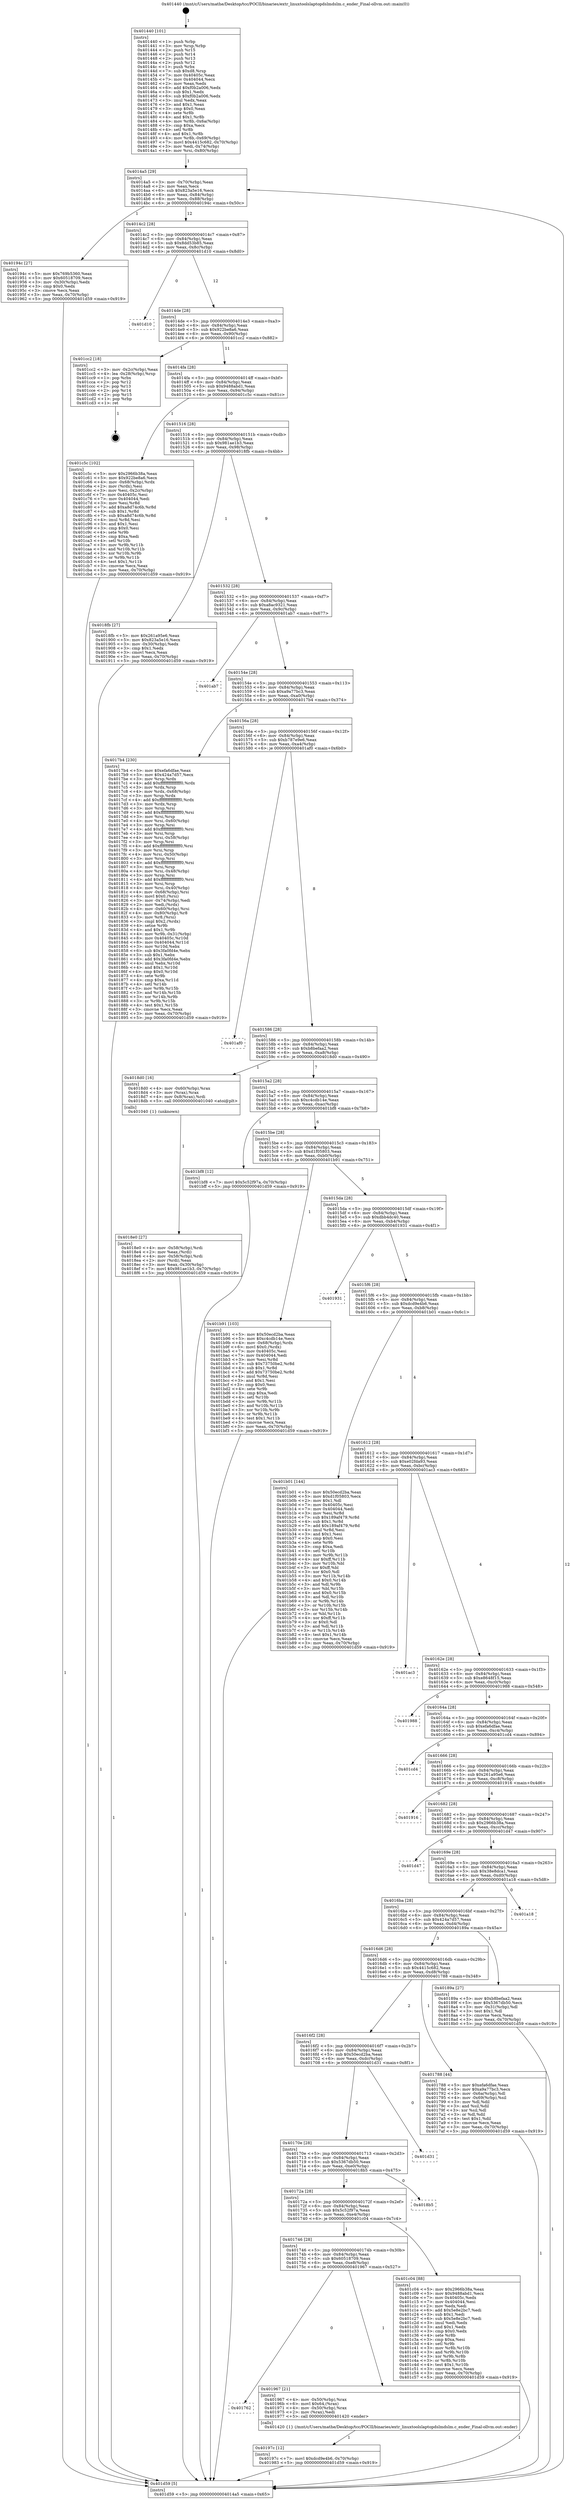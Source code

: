 digraph "0x401440" {
  label = "0x401440 (/mnt/c/Users/mathe/Desktop/tcc/POCII/binaries/extr_linuxtoolslaptopdslmdslm.c_ender_Final-ollvm.out::main(0))"
  labelloc = "t"
  node[shape=record]

  Entry [label="",width=0.3,height=0.3,shape=circle,fillcolor=black,style=filled]
  "0x4014a5" [label="{
     0x4014a5 [29]\l
     | [instrs]\l
     &nbsp;&nbsp;0x4014a5 \<+3\>: mov -0x70(%rbp),%eax\l
     &nbsp;&nbsp;0x4014a8 \<+2\>: mov %eax,%ecx\l
     &nbsp;&nbsp;0x4014aa \<+6\>: sub $0x823a5e16,%ecx\l
     &nbsp;&nbsp;0x4014b0 \<+6\>: mov %eax,-0x84(%rbp)\l
     &nbsp;&nbsp;0x4014b6 \<+6\>: mov %ecx,-0x88(%rbp)\l
     &nbsp;&nbsp;0x4014bc \<+6\>: je 000000000040194c \<main+0x50c\>\l
  }"]
  "0x40194c" [label="{
     0x40194c [27]\l
     | [instrs]\l
     &nbsp;&nbsp;0x40194c \<+5\>: mov $0x769b5360,%eax\l
     &nbsp;&nbsp;0x401951 \<+5\>: mov $0x60518709,%ecx\l
     &nbsp;&nbsp;0x401956 \<+3\>: mov -0x30(%rbp),%edx\l
     &nbsp;&nbsp;0x401959 \<+3\>: cmp $0x0,%edx\l
     &nbsp;&nbsp;0x40195c \<+3\>: cmove %ecx,%eax\l
     &nbsp;&nbsp;0x40195f \<+3\>: mov %eax,-0x70(%rbp)\l
     &nbsp;&nbsp;0x401962 \<+5\>: jmp 0000000000401d59 \<main+0x919\>\l
  }"]
  "0x4014c2" [label="{
     0x4014c2 [28]\l
     | [instrs]\l
     &nbsp;&nbsp;0x4014c2 \<+5\>: jmp 00000000004014c7 \<main+0x87\>\l
     &nbsp;&nbsp;0x4014c7 \<+6\>: mov -0x84(%rbp),%eax\l
     &nbsp;&nbsp;0x4014cd \<+5\>: sub $0x8dd53b85,%eax\l
     &nbsp;&nbsp;0x4014d2 \<+6\>: mov %eax,-0x8c(%rbp)\l
     &nbsp;&nbsp;0x4014d8 \<+6\>: je 0000000000401d10 \<main+0x8d0\>\l
  }"]
  Exit [label="",width=0.3,height=0.3,shape=circle,fillcolor=black,style=filled,peripheries=2]
  "0x401d10" [label="{
     0x401d10\l
  }", style=dashed]
  "0x4014de" [label="{
     0x4014de [28]\l
     | [instrs]\l
     &nbsp;&nbsp;0x4014de \<+5\>: jmp 00000000004014e3 \<main+0xa3\>\l
     &nbsp;&nbsp;0x4014e3 \<+6\>: mov -0x84(%rbp),%eax\l
     &nbsp;&nbsp;0x4014e9 \<+5\>: sub $0x922be8a6,%eax\l
     &nbsp;&nbsp;0x4014ee \<+6\>: mov %eax,-0x90(%rbp)\l
     &nbsp;&nbsp;0x4014f4 \<+6\>: je 0000000000401cc2 \<main+0x882\>\l
  }"]
  "0x40197c" [label="{
     0x40197c [12]\l
     | [instrs]\l
     &nbsp;&nbsp;0x40197c \<+7\>: movl $0xdcd9e4b6,-0x70(%rbp)\l
     &nbsp;&nbsp;0x401983 \<+5\>: jmp 0000000000401d59 \<main+0x919\>\l
  }"]
  "0x401cc2" [label="{
     0x401cc2 [18]\l
     | [instrs]\l
     &nbsp;&nbsp;0x401cc2 \<+3\>: mov -0x2c(%rbp),%eax\l
     &nbsp;&nbsp;0x401cc5 \<+4\>: lea -0x28(%rbp),%rsp\l
     &nbsp;&nbsp;0x401cc9 \<+1\>: pop %rbx\l
     &nbsp;&nbsp;0x401cca \<+2\>: pop %r12\l
     &nbsp;&nbsp;0x401ccc \<+2\>: pop %r13\l
     &nbsp;&nbsp;0x401cce \<+2\>: pop %r14\l
     &nbsp;&nbsp;0x401cd0 \<+2\>: pop %r15\l
     &nbsp;&nbsp;0x401cd2 \<+1\>: pop %rbp\l
     &nbsp;&nbsp;0x401cd3 \<+1\>: ret\l
  }"]
  "0x4014fa" [label="{
     0x4014fa [28]\l
     | [instrs]\l
     &nbsp;&nbsp;0x4014fa \<+5\>: jmp 00000000004014ff \<main+0xbf\>\l
     &nbsp;&nbsp;0x4014ff \<+6\>: mov -0x84(%rbp),%eax\l
     &nbsp;&nbsp;0x401505 \<+5\>: sub $0x9488abd1,%eax\l
     &nbsp;&nbsp;0x40150a \<+6\>: mov %eax,-0x94(%rbp)\l
     &nbsp;&nbsp;0x401510 \<+6\>: je 0000000000401c5c \<main+0x81c\>\l
  }"]
  "0x401762" [label="{
     0x401762\l
  }", style=dashed]
  "0x401c5c" [label="{
     0x401c5c [102]\l
     | [instrs]\l
     &nbsp;&nbsp;0x401c5c \<+5\>: mov $0x2966b38a,%eax\l
     &nbsp;&nbsp;0x401c61 \<+5\>: mov $0x922be8a6,%ecx\l
     &nbsp;&nbsp;0x401c66 \<+4\>: mov -0x68(%rbp),%rdx\l
     &nbsp;&nbsp;0x401c6a \<+2\>: mov (%rdx),%esi\l
     &nbsp;&nbsp;0x401c6c \<+3\>: mov %esi,-0x2c(%rbp)\l
     &nbsp;&nbsp;0x401c6f \<+7\>: mov 0x40405c,%esi\l
     &nbsp;&nbsp;0x401c76 \<+7\>: mov 0x404044,%edi\l
     &nbsp;&nbsp;0x401c7d \<+3\>: mov %esi,%r8d\l
     &nbsp;&nbsp;0x401c80 \<+7\>: add $0xa8d74c6b,%r8d\l
     &nbsp;&nbsp;0x401c87 \<+4\>: sub $0x1,%r8d\l
     &nbsp;&nbsp;0x401c8b \<+7\>: sub $0xa8d74c6b,%r8d\l
     &nbsp;&nbsp;0x401c92 \<+4\>: imul %r8d,%esi\l
     &nbsp;&nbsp;0x401c96 \<+3\>: and $0x1,%esi\l
     &nbsp;&nbsp;0x401c99 \<+3\>: cmp $0x0,%esi\l
     &nbsp;&nbsp;0x401c9c \<+4\>: sete %r9b\l
     &nbsp;&nbsp;0x401ca0 \<+3\>: cmp $0xa,%edi\l
     &nbsp;&nbsp;0x401ca3 \<+4\>: setl %r10b\l
     &nbsp;&nbsp;0x401ca7 \<+3\>: mov %r9b,%r11b\l
     &nbsp;&nbsp;0x401caa \<+3\>: and %r10b,%r11b\l
     &nbsp;&nbsp;0x401cad \<+3\>: xor %r10b,%r9b\l
     &nbsp;&nbsp;0x401cb0 \<+3\>: or %r9b,%r11b\l
     &nbsp;&nbsp;0x401cb3 \<+4\>: test $0x1,%r11b\l
     &nbsp;&nbsp;0x401cb7 \<+3\>: cmovne %ecx,%eax\l
     &nbsp;&nbsp;0x401cba \<+3\>: mov %eax,-0x70(%rbp)\l
     &nbsp;&nbsp;0x401cbd \<+5\>: jmp 0000000000401d59 \<main+0x919\>\l
  }"]
  "0x401516" [label="{
     0x401516 [28]\l
     | [instrs]\l
     &nbsp;&nbsp;0x401516 \<+5\>: jmp 000000000040151b \<main+0xdb\>\l
     &nbsp;&nbsp;0x40151b \<+6\>: mov -0x84(%rbp),%eax\l
     &nbsp;&nbsp;0x401521 \<+5\>: sub $0x981ae1b3,%eax\l
     &nbsp;&nbsp;0x401526 \<+6\>: mov %eax,-0x98(%rbp)\l
     &nbsp;&nbsp;0x40152c \<+6\>: je 00000000004018fb \<main+0x4bb\>\l
  }"]
  "0x401967" [label="{
     0x401967 [21]\l
     | [instrs]\l
     &nbsp;&nbsp;0x401967 \<+4\>: mov -0x50(%rbp),%rax\l
     &nbsp;&nbsp;0x40196b \<+6\>: movl $0x64,(%rax)\l
     &nbsp;&nbsp;0x401971 \<+4\>: mov -0x50(%rbp),%rax\l
     &nbsp;&nbsp;0x401975 \<+2\>: mov (%rax),%edi\l
     &nbsp;&nbsp;0x401977 \<+5\>: call 0000000000401420 \<ender\>\l
     | [calls]\l
     &nbsp;&nbsp;0x401420 \{1\} (/mnt/c/Users/mathe/Desktop/tcc/POCII/binaries/extr_linuxtoolslaptopdslmdslm.c_ender_Final-ollvm.out::ender)\l
  }"]
  "0x4018fb" [label="{
     0x4018fb [27]\l
     | [instrs]\l
     &nbsp;&nbsp;0x4018fb \<+5\>: mov $0x261a95e6,%eax\l
     &nbsp;&nbsp;0x401900 \<+5\>: mov $0x823a5e16,%ecx\l
     &nbsp;&nbsp;0x401905 \<+3\>: mov -0x30(%rbp),%edx\l
     &nbsp;&nbsp;0x401908 \<+3\>: cmp $0x1,%edx\l
     &nbsp;&nbsp;0x40190b \<+3\>: cmovl %ecx,%eax\l
     &nbsp;&nbsp;0x40190e \<+3\>: mov %eax,-0x70(%rbp)\l
     &nbsp;&nbsp;0x401911 \<+5\>: jmp 0000000000401d59 \<main+0x919\>\l
  }"]
  "0x401532" [label="{
     0x401532 [28]\l
     | [instrs]\l
     &nbsp;&nbsp;0x401532 \<+5\>: jmp 0000000000401537 \<main+0xf7\>\l
     &nbsp;&nbsp;0x401537 \<+6\>: mov -0x84(%rbp),%eax\l
     &nbsp;&nbsp;0x40153d \<+5\>: sub $0xa8ac9321,%eax\l
     &nbsp;&nbsp;0x401542 \<+6\>: mov %eax,-0x9c(%rbp)\l
     &nbsp;&nbsp;0x401548 \<+6\>: je 0000000000401ab7 \<main+0x677\>\l
  }"]
  "0x401746" [label="{
     0x401746 [28]\l
     | [instrs]\l
     &nbsp;&nbsp;0x401746 \<+5\>: jmp 000000000040174b \<main+0x30b\>\l
     &nbsp;&nbsp;0x40174b \<+6\>: mov -0x84(%rbp),%eax\l
     &nbsp;&nbsp;0x401751 \<+5\>: sub $0x60518709,%eax\l
     &nbsp;&nbsp;0x401756 \<+6\>: mov %eax,-0xe8(%rbp)\l
     &nbsp;&nbsp;0x40175c \<+6\>: je 0000000000401967 \<main+0x527\>\l
  }"]
  "0x401ab7" [label="{
     0x401ab7\l
  }", style=dashed]
  "0x40154e" [label="{
     0x40154e [28]\l
     | [instrs]\l
     &nbsp;&nbsp;0x40154e \<+5\>: jmp 0000000000401553 \<main+0x113\>\l
     &nbsp;&nbsp;0x401553 \<+6\>: mov -0x84(%rbp),%eax\l
     &nbsp;&nbsp;0x401559 \<+5\>: sub $0xa9a77bc3,%eax\l
     &nbsp;&nbsp;0x40155e \<+6\>: mov %eax,-0xa0(%rbp)\l
     &nbsp;&nbsp;0x401564 \<+6\>: je 00000000004017b4 \<main+0x374\>\l
  }"]
  "0x401c04" [label="{
     0x401c04 [88]\l
     | [instrs]\l
     &nbsp;&nbsp;0x401c04 \<+5\>: mov $0x2966b38a,%eax\l
     &nbsp;&nbsp;0x401c09 \<+5\>: mov $0x9488abd1,%ecx\l
     &nbsp;&nbsp;0x401c0e \<+7\>: mov 0x40405c,%edx\l
     &nbsp;&nbsp;0x401c15 \<+7\>: mov 0x404044,%esi\l
     &nbsp;&nbsp;0x401c1c \<+2\>: mov %edx,%edi\l
     &nbsp;&nbsp;0x401c1e \<+6\>: add $0x5e8e2bc7,%edi\l
     &nbsp;&nbsp;0x401c24 \<+3\>: sub $0x1,%edi\l
     &nbsp;&nbsp;0x401c27 \<+6\>: sub $0x5e8e2bc7,%edi\l
     &nbsp;&nbsp;0x401c2d \<+3\>: imul %edi,%edx\l
     &nbsp;&nbsp;0x401c30 \<+3\>: and $0x1,%edx\l
     &nbsp;&nbsp;0x401c33 \<+3\>: cmp $0x0,%edx\l
     &nbsp;&nbsp;0x401c36 \<+4\>: sete %r8b\l
     &nbsp;&nbsp;0x401c3a \<+3\>: cmp $0xa,%esi\l
     &nbsp;&nbsp;0x401c3d \<+4\>: setl %r9b\l
     &nbsp;&nbsp;0x401c41 \<+3\>: mov %r8b,%r10b\l
     &nbsp;&nbsp;0x401c44 \<+3\>: and %r9b,%r10b\l
     &nbsp;&nbsp;0x401c47 \<+3\>: xor %r9b,%r8b\l
     &nbsp;&nbsp;0x401c4a \<+3\>: or %r8b,%r10b\l
     &nbsp;&nbsp;0x401c4d \<+4\>: test $0x1,%r10b\l
     &nbsp;&nbsp;0x401c51 \<+3\>: cmovne %ecx,%eax\l
     &nbsp;&nbsp;0x401c54 \<+3\>: mov %eax,-0x70(%rbp)\l
     &nbsp;&nbsp;0x401c57 \<+5\>: jmp 0000000000401d59 \<main+0x919\>\l
  }"]
  "0x4017b4" [label="{
     0x4017b4 [230]\l
     | [instrs]\l
     &nbsp;&nbsp;0x4017b4 \<+5\>: mov $0xefa6dfae,%eax\l
     &nbsp;&nbsp;0x4017b9 \<+5\>: mov $0x424a7d57,%ecx\l
     &nbsp;&nbsp;0x4017be \<+3\>: mov %rsp,%rdx\l
     &nbsp;&nbsp;0x4017c1 \<+4\>: add $0xfffffffffffffff0,%rdx\l
     &nbsp;&nbsp;0x4017c5 \<+3\>: mov %rdx,%rsp\l
     &nbsp;&nbsp;0x4017c8 \<+4\>: mov %rdx,-0x68(%rbp)\l
     &nbsp;&nbsp;0x4017cc \<+3\>: mov %rsp,%rdx\l
     &nbsp;&nbsp;0x4017cf \<+4\>: add $0xfffffffffffffff0,%rdx\l
     &nbsp;&nbsp;0x4017d3 \<+3\>: mov %rdx,%rsp\l
     &nbsp;&nbsp;0x4017d6 \<+3\>: mov %rsp,%rsi\l
     &nbsp;&nbsp;0x4017d9 \<+4\>: add $0xfffffffffffffff0,%rsi\l
     &nbsp;&nbsp;0x4017dd \<+3\>: mov %rsi,%rsp\l
     &nbsp;&nbsp;0x4017e0 \<+4\>: mov %rsi,-0x60(%rbp)\l
     &nbsp;&nbsp;0x4017e4 \<+3\>: mov %rsp,%rsi\l
     &nbsp;&nbsp;0x4017e7 \<+4\>: add $0xfffffffffffffff0,%rsi\l
     &nbsp;&nbsp;0x4017eb \<+3\>: mov %rsi,%rsp\l
     &nbsp;&nbsp;0x4017ee \<+4\>: mov %rsi,-0x58(%rbp)\l
     &nbsp;&nbsp;0x4017f2 \<+3\>: mov %rsp,%rsi\l
     &nbsp;&nbsp;0x4017f5 \<+4\>: add $0xfffffffffffffff0,%rsi\l
     &nbsp;&nbsp;0x4017f9 \<+3\>: mov %rsi,%rsp\l
     &nbsp;&nbsp;0x4017fc \<+4\>: mov %rsi,-0x50(%rbp)\l
     &nbsp;&nbsp;0x401800 \<+3\>: mov %rsp,%rsi\l
     &nbsp;&nbsp;0x401803 \<+4\>: add $0xfffffffffffffff0,%rsi\l
     &nbsp;&nbsp;0x401807 \<+3\>: mov %rsi,%rsp\l
     &nbsp;&nbsp;0x40180a \<+4\>: mov %rsi,-0x48(%rbp)\l
     &nbsp;&nbsp;0x40180e \<+3\>: mov %rsp,%rsi\l
     &nbsp;&nbsp;0x401811 \<+4\>: add $0xfffffffffffffff0,%rsi\l
     &nbsp;&nbsp;0x401815 \<+3\>: mov %rsi,%rsp\l
     &nbsp;&nbsp;0x401818 \<+4\>: mov %rsi,-0x40(%rbp)\l
     &nbsp;&nbsp;0x40181c \<+4\>: mov -0x68(%rbp),%rsi\l
     &nbsp;&nbsp;0x401820 \<+6\>: movl $0x0,(%rsi)\l
     &nbsp;&nbsp;0x401826 \<+3\>: mov -0x74(%rbp),%edi\l
     &nbsp;&nbsp;0x401829 \<+2\>: mov %edi,(%rdx)\l
     &nbsp;&nbsp;0x40182b \<+4\>: mov -0x60(%rbp),%rsi\l
     &nbsp;&nbsp;0x40182f \<+4\>: mov -0x80(%rbp),%r8\l
     &nbsp;&nbsp;0x401833 \<+3\>: mov %r8,(%rsi)\l
     &nbsp;&nbsp;0x401836 \<+3\>: cmpl $0x2,(%rdx)\l
     &nbsp;&nbsp;0x401839 \<+4\>: setne %r9b\l
     &nbsp;&nbsp;0x40183d \<+4\>: and $0x1,%r9b\l
     &nbsp;&nbsp;0x401841 \<+4\>: mov %r9b,-0x31(%rbp)\l
     &nbsp;&nbsp;0x401845 \<+8\>: mov 0x40405c,%r10d\l
     &nbsp;&nbsp;0x40184d \<+8\>: mov 0x404044,%r11d\l
     &nbsp;&nbsp;0x401855 \<+3\>: mov %r10d,%ebx\l
     &nbsp;&nbsp;0x401858 \<+6\>: sub $0x3fa0fd4e,%ebx\l
     &nbsp;&nbsp;0x40185e \<+3\>: sub $0x1,%ebx\l
     &nbsp;&nbsp;0x401861 \<+6\>: add $0x3fa0fd4e,%ebx\l
     &nbsp;&nbsp;0x401867 \<+4\>: imul %ebx,%r10d\l
     &nbsp;&nbsp;0x40186b \<+4\>: and $0x1,%r10d\l
     &nbsp;&nbsp;0x40186f \<+4\>: cmp $0x0,%r10d\l
     &nbsp;&nbsp;0x401873 \<+4\>: sete %r9b\l
     &nbsp;&nbsp;0x401877 \<+4\>: cmp $0xa,%r11d\l
     &nbsp;&nbsp;0x40187b \<+4\>: setl %r14b\l
     &nbsp;&nbsp;0x40187f \<+3\>: mov %r9b,%r15b\l
     &nbsp;&nbsp;0x401882 \<+3\>: and %r14b,%r15b\l
     &nbsp;&nbsp;0x401885 \<+3\>: xor %r14b,%r9b\l
     &nbsp;&nbsp;0x401888 \<+3\>: or %r9b,%r15b\l
     &nbsp;&nbsp;0x40188b \<+4\>: test $0x1,%r15b\l
     &nbsp;&nbsp;0x40188f \<+3\>: cmovne %ecx,%eax\l
     &nbsp;&nbsp;0x401892 \<+3\>: mov %eax,-0x70(%rbp)\l
     &nbsp;&nbsp;0x401895 \<+5\>: jmp 0000000000401d59 \<main+0x919\>\l
  }"]
  "0x40156a" [label="{
     0x40156a [28]\l
     | [instrs]\l
     &nbsp;&nbsp;0x40156a \<+5\>: jmp 000000000040156f \<main+0x12f\>\l
     &nbsp;&nbsp;0x40156f \<+6\>: mov -0x84(%rbp),%eax\l
     &nbsp;&nbsp;0x401575 \<+5\>: sub $0xb787e9e6,%eax\l
     &nbsp;&nbsp;0x40157a \<+6\>: mov %eax,-0xa4(%rbp)\l
     &nbsp;&nbsp;0x401580 \<+6\>: je 0000000000401af0 \<main+0x6b0\>\l
  }"]
  "0x40172a" [label="{
     0x40172a [28]\l
     | [instrs]\l
     &nbsp;&nbsp;0x40172a \<+5\>: jmp 000000000040172f \<main+0x2ef\>\l
     &nbsp;&nbsp;0x40172f \<+6\>: mov -0x84(%rbp),%eax\l
     &nbsp;&nbsp;0x401735 \<+5\>: sub $0x5c52f97a,%eax\l
     &nbsp;&nbsp;0x40173a \<+6\>: mov %eax,-0xe4(%rbp)\l
     &nbsp;&nbsp;0x401740 \<+6\>: je 0000000000401c04 \<main+0x7c4\>\l
  }"]
  "0x401af0" [label="{
     0x401af0\l
  }", style=dashed]
  "0x401586" [label="{
     0x401586 [28]\l
     | [instrs]\l
     &nbsp;&nbsp;0x401586 \<+5\>: jmp 000000000040158b \<main+0x14b\>\l
     &nbsp;&nbsp;0x40158b \<+6\>: mov -0x84(%rbp),%eax\l
     &nbsp;&nbsp;0x401591 \<+5\>: sub $0xb8befaa2,%eax\l
     &nbsp;&nbsp;0x401596 \<+6\>: mov %eax,-0xa8(%rbp)\l
     &nbsp;&nbsp;0x40159c \<+6\>: je 00000000004018d0 \<main+0x490\>\l
  }"]
  "0x4018b5" [label="{
     0x4018b5\l
  }", style=dashed]
  "0x4018d0" [label="{
     0x4018d0 [16]\l
     | [instrs]\l
     &nbsp;&nbsp;0x4018d0 \<+4\>: mov -0x60(%rbp),%rax\l
     &nbsp;&nbsp;0x4018d4 \<+3\>: mov (%rax),%rax\l
     &nbsp;&nbsp;0x4018d7 \<+4\>: mov 0x8(%rax),%rdi\l
     &nbsp;&nbsp;0x4018db \<+5\>: call 0000000000401040 \<atoi@plt\>\l
     | [calls]\l
     &nbsp;&nbsp;0x401040 \{1\} (unknown)\l
  }"]
  "0x4015a2" [label="{
     0x4015a2 [28]\l
     | [instrs]\l
     &nbsp;&nbsp;0x4015a2 \<+5\>: jmp 00000000004015a7 \<main+0x167\>\l
     &nbsp;&nbsp;0x4015a7 \<+6\>: mov -0x84(%rbp),%eax\l
     &nbsp;&nbsp;0x4015ad \<+5\>: sub $0xc4cdb14e,%eax\l
     &nbsp;&nbsp;0x4015b2 \<+6\>: mov %eax,-0xac(%rbp)\l
     &nbsp;&nbsp;0x4015b8 \<+6\>: je 0000000000401bf8 \<main+0x7b8\>\l
  }"]
  "0x40170e" [label="{
     0x40170e [28]\l
     | [instrs]\l
     &nbsp;&nbsp;0x40170e \<+5\>: jmp 0000000000401713 \<main+0x2d3\>\l
     &nbsp;&nbsp;0x401713 \<+6\>: mov -0x84(%rbp),%eax\l
     &nbsp;&nbsp;0x401719 \<+5\>: sub $0x5367db50,%eax\l
     &nbsp;&nbsp;0x40171e \<+6\>: mov %eax,-0xe0(%rbp)\l
     &nbsp;&nbsp;0x401724 \<+6\>: je 00000000004018b5 \<main+0x475\>\l
  }"]
  "0x401bf8" [label="{
     0x401bf8 [12]\l
     | [instrs]\l
     &nbsp;&nbsp;0x401bf8 \<+7\>: movl $0x5c52f97a,-0x70(%rbp)\l
     &nbsp;&nbsp;0x401bff \<+5\>: jmp 0000000000401d59 \<main+0x919\>\l
  }"]
  "0x4015be" [label="{
     0x4015be [28]\l
     | [instrs]\l
     &nbsp;&nbsp;0x4015be \<+5\>: jmp 00000000004015c3 \<main+0x183\>\l
     &nbsp;&nbsp;0x4015c3 \<+6\>: mov -0x84(%rbp),%eax\l
     &nbsp;&nbsp;0x4015c9 \<+5\>: sub $0xd1f05803,%eax\l
     &nbsp;&nbsp;0x4015ce \<+6\>: mov %eax,-0xb0(%rbp)\l
     &nbsp;&nbsp;0x4015d4 \<+6\>: je 0000000000401b91 \<main+0x751\>\l
  }"]
  "0x401d31" [label="{
     0x401d31\l
  }", style=dashed]
  "0x401b91" [label="{
     0x401b91 [103]\l
     | [instrs]\l
     &nbsp;&nbsp;0x401b91 \<+5\>: mov $0x50ecd2ba,%eax\l
     &nbsp;&nbsp;0x401b96 \<+5\>: mov $0xc4cdb14e,%ecx\l
     &nbsp;&nbsp;0x401b9b \<+4\>: mov -0x68(%rbp),%rdx\l
     &nbsp;&nbsp;0x401b9f \<+6\>: movl $0x0,(%rdx)\l
     &nbsp;&nbsp;0x401ba5 \<+7\>: mov 0x40405c,%esi\l
     &nbsp;&nbsp;0x401bac \<+7\>: mov 0x404044,%edi\l
     &nbsp;&nbsp;0x401bb3 \<+3\>: mov %esi,%r8d\l
     &nbsp;&nbsp;0x401bb6 \<+7\>: sub $0x73750be2,%r8d\l
     &nbsp;&nbsp;0x401bbd \<+4\>: sub $0x1,%r8d\l
     &nbsp;&nbsp;0x401bc1 \<+7\>: add $0x73750be2,%r8d\l
     &nbsp;&nbsp;0x401bc8 \<+4\>: imul %r8d,%esi\l
     &nbsp;&nbsp;0x401bcc \<+3\>: and $0x1,%esi\l
     &nbsp;&nbsp;0x401bcf \<+3\>: cmp $0x0,%esi\l
     &nbsp;&nbsp;0x401bd2 \<+4\>: sete %r9b\l
     &nbsp;&nbsp;0x401bd6 \<+3\>: cmp $0xa,%edi\l
     &nbsp;&nbsp;0x401bd9 \<+4\>: setl %r10b\l
     &nbsp;&nbsp;0x401bdd \<+3\>: mov %r9b,%r11b\l
     &nbsp;&nbsp;0x401be0 \<+3\>: and %r10b,%r11b\l
     &nbsp;&nbsp;0x401be3 \<+3\>: xor %r10b,%r9b\l
     &nbsp;&nbsp;0x401be6 \<+3\>: or %r9b,%r11b\l
     &nbsp;&nbsp;0x401be9 \<+4\>: test $0x1,%r11b\l
     &nbsp;&nbsp;0x401bed \<+3\>: cmovne %ecx,%eax\l
     &nbsp;&nbsp;0x401bf0 \<+3\>: mov %eax,-0x70(%rbp)\l
     &nbsp;&nbsp;0x401bf3 \<+5\>: jmp 0000000000401d59 \<main+0x919\>\l
  }"]
  "0x4015da" [label="{
     0x4015da [28]\l
     | [instrs]\l
     &nbsp;&nbsp;0x4015da \<+5\>: jmp 00000000004015df \<main+0x19f\>\l
     &nbsp;&nbsp;0x4015df \<+6\>: mov -0x84(%rbp),%eax\l
     &nbsp;&nbsp;0x4015e5 \<+5\>: sub $0xdbb4dc40,%eax\l
     &nbsp;&nbsp;0x4015ea \<+6\>: mov %eax,-0xb4(%rbp)\l
     &nbsp;&nbsp;0x4015f0 \<+6\>: je 0000000000401931 \<main+0x4f1\>\l
  }"]
  "0x4018e0" [label="{
     0x4018e0 [27]\l
     | [instrs]\l
     &nbsp;&nbsp;0x4018e0 \<+4\>: mov -0x58(%rbp),%rdi\l
     &nbsp;&nbsp;0x4018e4 \<+2\>: mov %eax,(%rdi)\l
     &nbsp;&nbsp;0x4018e6 \<+4\>: mov -0x58(%rbp),%rdi\l
     &nbsp;&nbsp;0x4018ea \<+2\>: mov (%rdi),%eax\l
     &nbsp;&nbsp;0x4018ec \<+3\>: mov %eax,-0x30(%rbp)\l
     &nbsp;&nbsp;0x4018ef \<+7\>: movl $0x981ae1b3,-0x70(%rbp)\l
     &nbsp;&nbsp;0x4018f6 \<+5\>: jmp 0000000000401d59 \<main+0x919\>\l
  }"]
  "0x401931" [label="{
     0x401931\l
  }", style=dashed]
  "0x4015f6" [label="{
     0x4015f6 [28]\l
     | [instrs]\l
     &nbsp;&nbsp;0x4015f6 \<+5\>: jmp 00000000004015fb \<main+0x1bb\>\l
     &nbsp;&nbsp;0x4015fb \<+6\>: mov -0x84(%rbp),%eax\l
     &nbsp;&nbsp;0x401601 \<+5\>: sub $0xdcd9e4b6,%eax\l
     &nbsp;&nbsp;0x401606 \<+6\>: mov %eax,-0xb8(%rbp)\l
     &nbsp;&nbsp;0x40160c \<+6\>: je 0000000000401b01 \<main+0x6c1\>\l
  }"]
  "0x401440" [label="{
     0x401440 [101]\l
     | [instrs]\l
     &nbsp;&nbsp;0x401440 \<+1\>: push %rbp\l
     &nbsp;&nbsp;0x401441 \<+3\>: mov %rsp,%rbp\l
     &nbsp;&nbsp;0x401444 \<+2\>: push %r15\l
     &nbsp;&nbsp;0x401446 \<+2\>: push %r14\l
     &nbsp;&nbsp;0x401448 \<+2\>: push %r13\l
     &nbsp;&nbsp;0x40144a \<+2\>: push %r12\l
     &nbsp;&nbsp;0x40144c \<+1\>: push %rbx\l
     &nbsp;&nbsp;0x40144d \<+7\>: sub $0xd8,%rsp\l
     &nbsp;&nbsp;0x401454 \<+7\>: mov 0x40405c,%eax\l
     &nbsp;&nbsp;0x40145b \<+7\>: mov 0x404044,%ecx\l
     &nbsp;&nbsp;0x401462 \<+2\>: mov %eax,%edx\l
     &nbsp;&nbsp;0x401464 \<+6\>: add $0xf0b2a006,%edx\l
     &nbsp;&nbsp;0x40146a \<+3\>: sub $0x1,%edx\l
     &nbsp;&nbsp;0x40146d \<+6\>: sub $0xf0b2a006,%edx\l
     &nbsp;&nbsp;0x401473 \<+3\>: imul %edx,%eax\l
     &nbsp;&nbsp;0x401476 \<+3\>: and $0x1,%eax\l
     &nbsp;&nbsp;0x401479 \<+3\>: cmp $0x0,%eax\l
     &nbsp;&nbsp;0x40147c \<+4\>: sete %r8b\l
     &nbsp;&nbsp;0x401480 \<+4\>: and $0x1,%r8b\l
     &nbsp;&nbsp;0x401484 \<+4\>: mov %r8b,-0x6a(%rbp)\l
     &nbsp;&nbsp;0x401488 \<+3\>: cmp $0xa,%ecx\l
     &nbsp;&nbsp;0x40148b \<+4\>: setl %r8b\l
     &nbsp;&nbsp;0x40148f \<+4\>: and $0x1,%r8b\l
     &nbsp;&nbsp;0x401493 \<+4\>: mov %r8b,-0x69(%rbp)\l
     &nbsp;&nbsp;0x401497 \<+7\>: movl $0x4415c682,-0x70(%rbp)\l
     &nbsp;&nbsp;0x40149e \<+3\>: mov %edi,-0x74(%rbp)\l
     &nbsp;&nbsp;0x4014a1 \<+4\>: mov %rsi,-0x80(%rbp)\l
  }"]
  "0x401b01" [label="{
     0x401b01 [144]\l
     | [instrs]\l
     &nbsp;&nbsp;0x401b01 \<+5\>: mov $0x50ecd2ba,%eax\l
     &nbsp;&nbsp;0x401b06 \<+5\>: mov $0xd1f05803,%ecx\l
     &nbsp;&nbsp;0x401b0b \<+2\>: mov $0x1,%dl\l
     &nbsp;&nbsp;0x401b0d \<+7\>: mov 0x40405c,%esi\l
     &nbsp;&nbsp;0x401b14 \<+7\>: mov 0x404044,%edi\l
     &nbsp;&nbsp;0x401b1b \<+3\>: mov %esi,%r8d\l
     &nbsp;&nbsp;0x401b1e \<+7\>: sub $0x189af479,%r8d\l
     &nbsp;&nbsp;0x401b25 \<+4\>: sub $0x1,%r8d\l
     &nbsp;&nbsp;0x401b29 \<+7\>: add $0x189af479,%r8d\l
     &nbsp;&nbsp;0x401b30 \<+4\>: imul %r8d,%esi\l
     &nbsp;&nbsp;0x401b34 \<+3\>: and $0x1,%esi\l
     &nbsp;&nbsp;0x401b37 \<+3\>: cmp $0x0,%esi\l
     &nbsp;&nbsp;0x401b3a \<+4\>: sete %r9b\l
     &nbsp;&nbsp;0x401b3e \<+3\>: cmp $0xa,%edi\l
     &nbsp;&nbsp;0x401b41 \<+4\>: setl %r10b\l
     &nbsp;&nbsp;0x401b45 \<+3\>: mov %r9b,%r11b\l
     &nbsp;&nbsp;0x401b48 \<+4\>: xor $0xff,%r11b\l
     &nbsp;&nbsp;0x401b4c \<+3\>: mov %r10b,%bl\l
     &nbsp;&nbsp;0x401b4f \<+3\>: xor $0xff,%bl\l
     &nbsp;&nbsp;0x401b52 \<+3\>: xor $0x0,%dl\l
     &nbsp;&nbsp;0x401b55 \<+3\>: mov %r11b,%r14b\l
     &nbsp;&nbsp;0x401b58 \<+4\>: and $0x0,%r14b\l
     &nbsp;&nbsp;0x401b5c \<+3\>: and %dl,%r9b\l
     &nbsp;&nbsp;0x401b5f \<+3\>: mov %bl,%r15b\l
     &nbsp;&nbsp;0x401b62 \<+4\>: and $0x0,%r15b\l
     &nbsp;&nbsp;0x401b66 \<+3\>: and %dl,%r10b\l
     &nbsp;&nbsp;0x401b69 \<+3\>: or %r9b,%r14b\l
     &nbsp;&nbsp;0x401b6c \<+3\>: or %r10b,%r15b\l
     &nbsp;&nbsp;0x401b6f \<+3\>: xor %r15b,%r14b\l
     &nbsp;&nbsp;0x401b72 \<+3\>: or %bl,%r11b\l
     &nbsp;&nbsp;0x401b75 \<+4\>: xor $0xff,%r11b\l
     &nbsp;&nbsp;0x401b79 \<+3\>: or $0x0,%dl\l
     &nbsp;&nbsp;0x401b7c \<+3\>: and %dl,%r11b\l
     &nbsp;&nbsp;0x401b7f \<+3\>: or %r11b,%r14b\l
     &nbsp;&nbsp;0x401b82 \<+4\>: test $0x1,%r14b\l
     &nbsp;&nbsp;0x401b86 \<+3\>: cmovne %ecx,%eax\l
     &nbsp;&nbsp;0x401b89 \<+3\>: mov %eax,-0x70(%rbp)\l
     &nbsp;&nbsp;0x401b8c \<+5\>: jmp 0000000000401d59 \<main+0x919\>\l
  }"]
  "0x401612" [label="{
     0x401612 [28]\l
     | [instrs]\l
     &nbsp;&nbsp;0x401612 \<+5\>: jmp 0000000000401617 \<main+0x1d7\>\l
     &nbsp;&nbsp;0x401617 \<+6\>: mov -0x84(%rbp),%eax\l
     &nbsp;&nbsp;0x40161d \<+5\>: sub $0xe02fda93,%eax\l
     &nbsp;&nbsp;0x401622 \<+6\>: mov %eax,-0xbc(%rbp)\l
     &nbsp;&nbsp;0x401628 \<+6\>: je 0000000000401ac3 \<main+0x683\>\l
  }"]
  "0x401d59" [label="{
     0x401d59 [5]\l
     | [instrs]\l
     &nbsp;&nbsp;0x401d59 \<+5\>: jmp 00000000004014a5 \<main+0x65\>\l
  }"]
  "0x401ac3" [label="{
     0x401ac3\l
  }", style=dashed]
  "0x40162e" [label="{
     0x40162e [28]\l
     | [instrs]\l
     &nbsp;&nbsp;0x40162e \<+5\>: jmp 0000000000401633 \<main+0x1f3\>\l
     &nbsp;&nbsp;0x401633 \<+6\>: mov -0x84(%rbp),%eax\l
     &nbsp;&nbsp;0x401639 \<+5\>: sub $0xe8648f15,%eax\l
     &nbsp;&nbsp;0x40163e \<+6\>: mov %eax,-0xc0(%rbp)\l
     &nbsp;&nbsp;0x401644 \<+6\>: je 0000000000401988 \<main+0x548\>\l
  }"]
  "0x4016f2" [label="{
     0x4016f2 [28]\l
     | [instrs]\l
     &nbsp;&nbsp;0x4016f2 \<+5\>: jmp 00000000004016f7 \<main+0x2b7\>\l
     &nbsp;&nbsp;0x4016f7 \<+6\>: mov -0x84(%rbp),%eax\l
     &nbsp;&nbsp;0x4016fd \<+5\>: sub $0x50ecd2ba,%eax\l
     &nbsp;&nbsp;0x401702 \<+6\>: mov %eax,-0xdc(%rbp)\l
     &nbsp;&nbsp;0x401708 \<+6\>: je 0000000000401d31 \<main+0x8f1\>\l
  }"]
  "0x401988" [label="{
     0x401988\l
  }", style=dashed]
  "0x40164a" [label="{
     0x40164a [28]\l
     | [instrs]\l
     &nbsp;&nbsp;0x40164a \<+5\>: jmp 000000000040164f \<main+0x20f\>\l
     &nbsp;&nbsp;0x40164f \<+6\>: mov -0x84(%rbp),%eax\l
     &nbsp;&nbsp;0x401655 \<+5\>: sub $0xefa6dfae,%eax\l
     &nbsp;&nbsp;0x40165a \<+6\>: mov %eax,-0xc4(%rbp)\l
     &nbsp;&nbsp;0x401660 \<+6\>: je 0000000000401cd4 \<main+0x894\>\l
  }"]
  "0x401788" [label="{
     0x401788 [44]\l
     | [instrs]\l
     &nbsp;&nbsp;0x401788 \<+5\>: mov $0xefa6dfae,%eax\l
     &nbsp;&nbsp;0x40178d \<+5\>: mov $0xa9a77bc3,%ecx\l
     &nbsp;&nbsp;0x401792 \<+3\>: mov -0x6a(%rbp),%dl\l
     &nbsp;&nbsp;0x401795 \<+4\>: mov -0x69(%rbp),%sil\l
     &nbsp;&nbsp;0x401799 \<+3\>: mov %dl,%dil\l
     &nbsp;&nbsp;0x40179c \<+3\>: and %sil,%dil\l
     &nbsp;&nbsp;0x40179f \<+3\>: xor %sil,%dl\l
     &nbsp;&nbsp;0x4017a2 \<+3\>: or %dl,%dil\l
     &nbsp;&nbsp;0x4017a5 \<+4\>: test $0x1,%dil\l
     &nbsp;&nbsp;0x4017a9 \<+3\>: cmovne %ecx,%eax\l
     &nbsp;&nbsp;0x4017ac \<+3\>: mov %eax,-0x70(%rbp)\l
     &nbsp;&nbsp;0x4017af \<+5\>: jmp 0000000000401d59 \<main+0x919\>\l
  }"]
  "0x401cd4" [label="{
     0x401cd4\l
  }", style=dashed]
  "0x401666" [label="{
     0x401666 [28]\l
     | [instrs]\l
     &nbsp;&nbsp;0x401666 \<+5\>: jmp 000000000040166b \<main+0x22b\>\l
     &nbsp;&nbsp;0x40166b \<+6\>: mov -0x84(%rbp),%eax\l
     &nbsp;&nbsp;0x401671 \<+5\>: sub $0x261a95e6,%eax\l
     &nbsp;&nbsp;0x401676 \<+6\>: mov %eax,-0xc8(%rbp)\l
     &nbsp;&nbsp;0x40167c \<+6\>: je 0000000000401916 \<main+0x4d6\>\l
  }"]
  "0x4016d6" [label="{
     0x4016d6 [28]\l
     | [instrs]\l
     &nbsp;&nbsp;0x4016d6 \<+5\>: jmp 00000000004016db \<main+0x29b\>\l
     &nbsp;&nbsp;0x4016db \<+6\>: mov -0x84(%rbp),%eax\l
     &nbsp;&nbsp;0x4016e1 \<+5\>: sub $0x4415c682,%eax\l
     &nbsp;&nbsp;0x4016e6 \<+6\>: mov %eax,-0xd8(%rbp)\l
     &nbsp;&nbsp;0x4016ec \<+6\>: je 0000000000401788 \<main+0x348\>\l
  }"]
  "0x401916" [label="{
     0x401916\l
  }", style=dashed]
  "0x401682" [label="{
     0x401682 [28]\l
     | [instrs]\l
     &nbsp;&nbsp;0x401682 \<+5\>: jmp 0000000000401687 \<main+0x247\>\l
     &nbsp;&nbsp;0x401687 \<+6\>: mov -0x84(%rbp),%eax\l
     &nbsp;&nbsp;0x40168d \<+5\>: sub $0x2966b38a,%eax\l
     &nbsp;&nbsp;0x401692 \<+6\>: mov %eax,-0xcc(%rbp)\l
     &nbsp;&nbsp;0x401698 \<+6\>: je 0000000000401d47 \<main+0x907\>\l
  }"]
  "0x40189a" [label="{
     0x40189a [27]\l
     | [instrs]\l
     &nbsp;&nbsp;0x40189a \<+5\>: mov $0xb8befaa2,%eax\l
     &nbsp;&nbsp;0x40189f \<+5\>: mov $0x5367db50,%ecx\l
     &nbsp;&nbsp;0x4018a4 \<+3\>: mov -0x31(%rbp),%dl\l
     &nbsp;&nbsp;0x4018a7 \<+3\>: test $0x1,%dl\l
     &nbsp;&nbsp;0x4018aa \<+3\>: cmovne %ecx,%eax\l
     &nbsp;&nbsp;0x4018ad \<+3\>: mov %eax,-0x70(%rbp)\l
     &nbsp;&nbsp;0x4018b0 \<+5\>: jmp 0000000000401d59 \<main+0x919\>\l
  }"]
  "0x401d47" [label="{
     0x401d47\l
  }", style=dashed]
  "0x40169e" [label="{
     0x40169e [28]\l
     | [instrs]\l
     &nbsp;&nbsp;0x40169e \<+5\>: jmp 00000000004016a3 \<main+0x263\>\l
     &nbsp;&nbsp;0x4016a3 \<+6\>: mov -0x84(%rbp),%eax\l
     &nbsp;&nbsp;0x4016a9 \<+5\>: sub $0x38e8dca1,%eax\l
     &nbsp;&nbsp;0x4016ae \<+6\>: mov %eax,-0xd0(%rbp)\l
     &nbsp;&nbsp;0x4016b4 \<+6\>: je 0000000000401a18 \<main+0x5d8\>\l
  }"]
  "0x4016ba" [label="{
     0x4016ba [28]\l
     | [instrs]\l
     &nbsp;&nbsp;0x4016ba \<+5\>: jmp 00000000004016bf \<main+0x27f\>\l
     &nbsp;&nbsp;0x4016bf \<+6\>: mov -0x84(%rbp),%eax\l
     &nbsp;&nbsp;0x4016c5 \<+5\>: sub $0x424a7d57,%eax\l
     &nbsp;&nbsp;0x4016ca \<+6\>: mov %eax,-0xd4(%rbp)\l
     &nbsp;&nbsp;0x4016d0 \<+6\>: je 000000000040189a \<main+0x45a\>\l
  }"]
  "0x401a18" [label="{
     0x401a18\l
  }", style=dashed]
  Entry -> "0x401440" [label=" 1"]
  "0x4014a5" -> "0x40194c" [label=" 1"]
  "0x4014a5" -> "0x4014c2" [label=" 12"]
  "0x401cc2" -> Exit [label=" 1"]
  "0x4014c2" -> "0x401d10" [label=" 0"]
  "0x4014c2" -> "0x4014de" [label=" 12"]
  "0x401c5c" -> "0x401d59" [label=" 1"]
  "0x4014de" -> "0x401cc2" [label=" 1"]
  "0x4014de" -> "0x4014fa" [label=" 11"]
  "0x401c04" -> "0x401d59" [label=" 1"]
  "0x4014fa" -> "0x401c5c" [label=" 1"]
  "0x4014fa" -> "0x401516" [label=" 10"]
  "0x401bf8" -> "0x401d59" [label=" 1"]
  "0x401516" -> "0x4018fb" [label=" 1"]
  "0x401516" -> "0x401532" [label=" 9"]
  "0x401b91" -> "0x401d59" [label=" 1"]
  "0x401532" -> "0x401ab7" [label=" 0"]
  "0x401532" -> "0x40154e" [label=" 9"]
  "0x40197c" -> "0x401d59" [label=" 1"]
  "0x40154e" -> "0x4017b4" [label=" 1"]
  "0x40154e" -> "0x40156a" [label=" 8"]
  "0x401967" -> "0x40197c" [label=" 1"]
  "0x40156a" -> "0x401af0" [label=" 0"]
  "0x40156a" -> "0x401586" [label=" 8"]
  "0x401746" -> "0x401967" [label=" 1"]
  "0x401586" -> "0x4018d0" [label=" 1"]
  "0x401586" -> "0x4015a2" [label=" 7"]
  "0x401b01" -> "0x401d59" [label=" 1"]
  "0x4015a2" -> "0x401bf8" [label=" 1"]
  "0x4015a2" -> "0x4015be" [label=" 6"]
  "0x40172a" -> "0x401c04" [label=" 1"]
  "0x4015be" -> "0x401b91" [label=" 1"]
  "0x4015be" -> "0x4015da" [label=" 5"]
  "0x401746" -> "0x401762" [label=" 0"]
  "0x4015da" -> "0x401931" [label=" 0"]
  "0x4015da" -> "0x4015f6" [label=" 5"]
  "0x40170e" -> "0x4018b5" [label=" 0"]
  "0x4015f6" -> "0x401b01" [label=" 1"]
  "0x4015f6" -> "0x401612" [label=" 4"]
  "0x40172a" -> "0x401746" [label=" 1"]
  "0x401612" -> "0x401ac3" [label=" 0"]
  "0x401612" -> "0x40162e" [label=" 4"]
  "0x4016f2" -> "0x40170e" [label=" 2"]
  "0x40162e" -> "0x401988" [label=" 0"]
  "0x40162e" -> "0x40164a" [label=" 4"]
  "0x4016f2" -> "0x401d31" [label=" 0"]
  "0x40164a" -> "0x401cd4" [label=" 0"]
  "0x40164a" -> "0x401666" [label=" 4"]
  "0x40170e" -> "0x40172a" [label=" 2"]
  "0x401666" -> "0x401916" [label=" 0"]
  "0x401666" -> "0x401682" [label=" 4"]
  "0x4018fb" -> "0x401d59" [label=" 1"]
  "0x401682" -> "0x401d47" [label=" 0"]
  "0x401682" -> "0x40169e" [label=" 4"]
  "0x4018e0" -> "0x401d59" [label=" 1"]
  "0x40169e" -> "0x401a18" [label=" 0"]
  "0x40169e" -> "0x4016ba" [label=" 4"]
  "0x4018d0" -> "0x4018e0" [label=" 1"]
  "0x4016ba" -> "0x40189a" [label=" 1"]
  "0x4016ba" -> "0x4016d6" [label=" 3"]
  "0x40194c" -> "0x401d59" [label=" 1"]
  "0x4016d6" -> "0x401788" [label=" 1"]
  "0x4016d6" -> "0x4016f2" [label=" 2"]
  "0x401788" -> "0x401d59" [label=" 1"]
  "0x401440" -> "0x4014a5" [label=" 1"]
  "0x401d59" -> "0x4014a5" [label=" 12"]
  "0x4017b4" -> "0x401d59" [label=" 1"]
  "0x40189a" -> "0x401d59" [label=" 1"]
}
